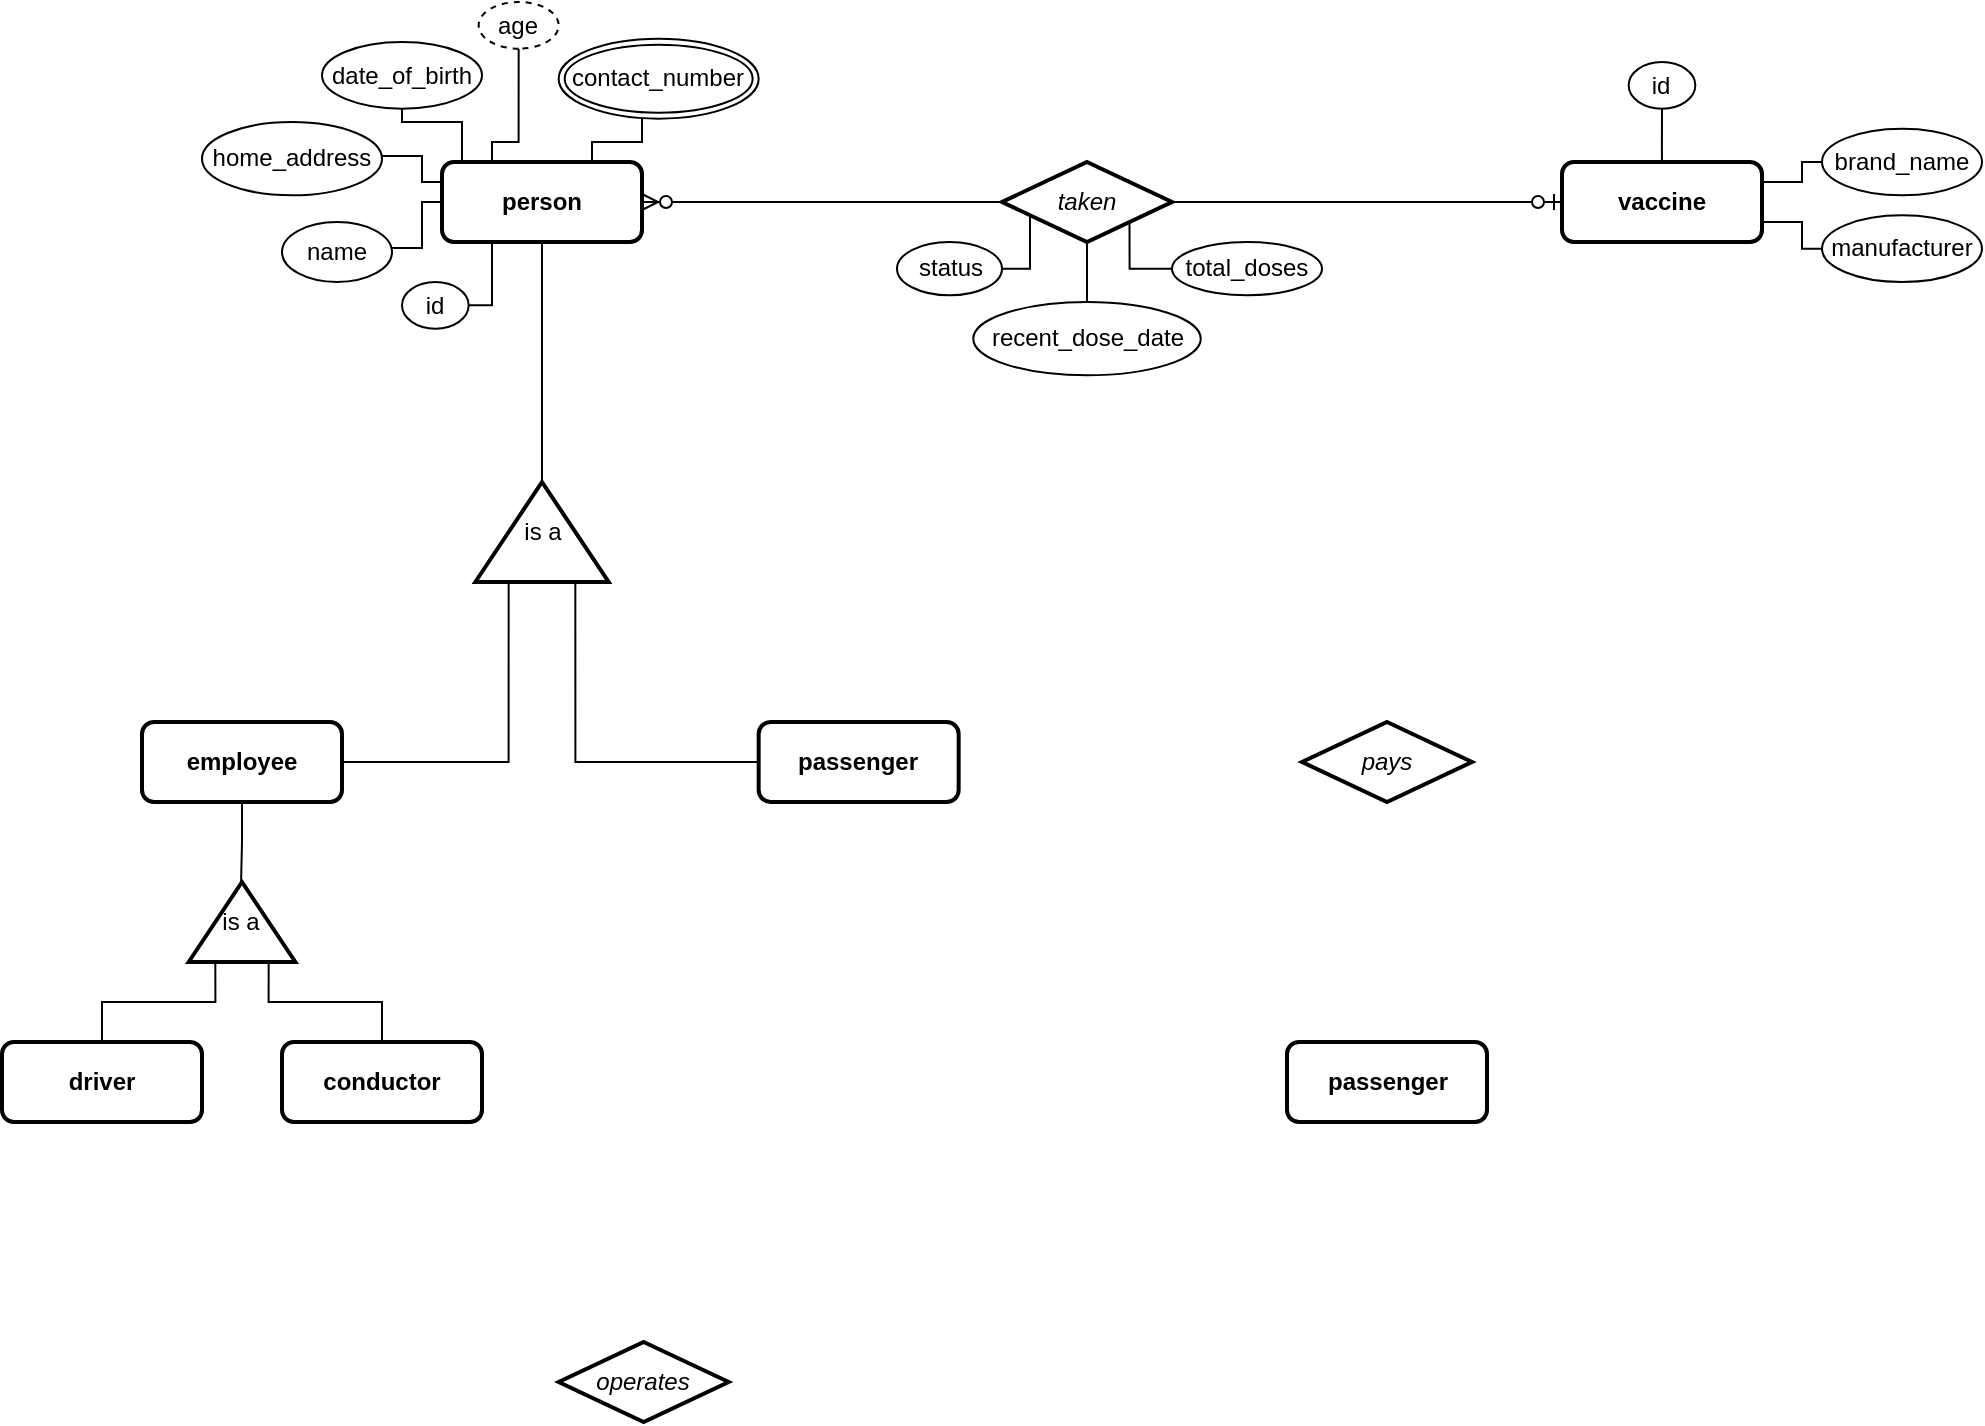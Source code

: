 <mxfile version="14.4.3" type="device"><diagram id="R2lEEEUBdFMjLlhIrx00" name="erd"><mxGraphModel dx="2270" dy="846" grid="1" gridSize="10" guides="1" tooltips="1" connect="1" arrows="1" fold="1" page="1" pageScale="1" pageWidth="850" pageHeight="1100" math="0" shadow="0" extFonts="Permanent Marker^https://fonts.googleapis.com/css?family=Permanent+Marker"><root><mxCell id="0"/><mxCell id="1" parent="0"/><mxCell id="TIxIBehnORzepX4hTxmX-44" style="edgeStyle=orthogonalEdgeStyle;rounded=0;orthogonalLoop=1;jettySize=auto;html=1;startArrow=none;startFill=0;endArrow=none;endFill=0;entryX=1;entryY=0.5;entryDx=0;entryDy=0;" edge="1" parent="1" source="TIxIBehnORzepX4hTxmX-1" target="TIxIBehnORzepX4hTxmX-43"><mxGeometry relative="1" as="geometry"><mxPoint x="170" y="520" as="targetPoint"/></mxGeometry></mxCell><mxCell id="TIxIBehnORzepX4hTxmX-1" value="&lt;b&gt;person&lt;/b&gt;" style="rounded=1;whiteSpace=wrap;html=1;strokeWidth=2;" vertex="1" parent="1"><mxGeometry x="120" y="320" width="100" height="40" as="geometry"/></mxCell><mxCell id="TIxIBehnORzepX4hTxmX-4" style="rounded=0;orthogonalLoop=1;jettySize=auto;html=1;entryX=0.25;entryY=1;entryDx=0;entryDy=0;edgeStyle=orthogonalEdgeStyle;endArrow=none;endFill=0;" edge="1" parent="1" source="TIxIBehnORzepX4hTxmX-3" target="TIxIBehnORzepX4hTxmX-1"><mxGeometry relative="1" as="geometry"><Array as="points"><mxPoint x="145" y="392"/></Array></mxGeometry></mxCell><mxCell id="TIxIBehnORzepX4hTxmX-3" value="id" style="ellipse;whiteSpace=wrap;html=1;direction=south;" vertex="1" parent="1"><mxGeometry x="100" y="380" width="33.34" height="23.33" as="geometry"/></mxCell><mxCell id="TIxIBehnORzepX4hTxmX-9" style="edgeStyle=orthogonalEdgeStyle;rounded=0;orthogonalLoop=1;jettySize=auto;html=1;entryX=0;entryY=0.5;entryDx=0;entryDy=0;endArrow=none;endFill=0;" edge="1" parent="1" source="TIxIBehnORzepX4hTxmX-5" target="TIxIBehnORzepX4hTxmX-1"><mxGeometry relative="1" as="geometry"><Array as="points"><mxPoint x="110" y="363"/><mxPoint x="110" y="340"/></Array></mxGeometry></mxCell><mxCell id="TIxIBehnORzepX4hTxmX-5" value="name" style="ellipse;whiteSpace=wrap;html=1;direction=south;" vertex="1" parent="1"><mxGeometry x="40" y="350" width="55" height="30" as="geometry"/></mxCell><mxCell id="TIxIBehnORzepX4hTxmX-10" style="edgeStyle=orthogonalEdgeStyle;rounded=0;orthogonalLoop=1;jettySize=auto;html=1;exitX=0.5;exitY=0;exitDx=0;exitDy=0;endArrow=none;endFill=0;entryX=0;entryY=0.25;entryDx=0;entryDy=0;" edge="1" parent="1" source="TIxIBehnORzepX4hTxmX-6" target="TIxIBehnORzepX4hTxmX-1"><mxGeometry relative="1" as="geometry"><mxPoint x="110" y="340" as="targetPoint"/><Array as="points"><mxPoint x="110" y="317"/><mxPoint x="110" y="330"/></Array></mxGeometry></mxCell><mxCell id="TIxIBehnORzepX4hTxmX-6" value="home_address" style="ellipse;whiteSpace=wrap;html=1;direction=south;" vertex="1" parent="1"><mxGeometry y="300" width="90" height="36.66" as="geometry"/></mxCell><mxCell id="TIxIBehnORzepX4hTxmX-12" style="edgeStyle=orthogonalEdgeStyle;rounded=0;orthogonalLoop=1;jettySize=auto;html=1;endArrow=none;endFill=0;entryX=0.25;entryY=0;entryDx=0;entryDy=0;" edge="1" parent="1" source="TIxIBehnORzepX4hTxmX-7" target="TIxIBehnORzepX4hTxmX-1"><mxGeometry relative="1" as="geometry"><mxPoint x="129" y="313" as="targetPoint"/><Array as="points"><mxPoint x="159" y="310"/><mxPoint x="145" y="310"/></Array></mxGeometry></mxCell><mxCell id="TIxIBehnORzepX4hTxmX-7" value="age" style="ellipse;whiteSpace=wrap;html=1;direction=south;dashed=1;" vertex="1" parent="1"><mxGeometry x="138.33" y="240" width="40" height="23.33" as="geometry"/></mxCell><mxCell id="TIxIBehnORzepX4hTxmX-13" style="edgeStyle=orthogonalEdgeStyle;rounded=0;orthogonalLoop=1;jettySize=auto;html=1;entryX=0.25;entryY=0;entryDx=0;entryDy=0;endArrow=none;endFill=0;" edge="1" parent="1" source="TIxIBehnORzepX4hTxmX-8" target="TIxIBehnORzepX4hTxmX-1"><mxGeometry relative="1" as="geometry"><Array as="points"><mxPoint x="100" y="300"/><mxPoint x="130" y="300"/><mxPoint x="130" y="320"/></Array></mxGeometry></mxCell><mxCell id="TIxIBehnORzepX4hTxmX-8" value="date_of_birth" style="ellipse;whiteSpace=wrap;html=1;direction=south;gradientColor=#ffffff;" vertex="1" parent="1"><mxGeometry x="60" y="260" width="80" height="33.33" as="geometry"/></mxCell><mxCell id="TIxIBehnORzepX4hTxmX-16" style="edgeStyle=orthogonalEdgeStyle;rounded=0;orthogonalLoop=1;jettySize=auto;html=1;entryX=0.75;entryY=0;entryDx=0;entryDy=0;endArrow=none;endFill=0;" edge="1" parent="1" source="TIxIBehnORzepX4hTxmX-15" target="TIxIBehnORzepX4hTxmX-1"><mxGeometry relative="1" as="geometry"><Array as="points"><mxPoint x="220" y="310"/><mxPoint x="195" y="310"/></Array></mxGeometry></mxCell><mxCell id="TIxIBehnORzepX4hTxmX-15" value="contact_number" style="ellipse;shape=doubleEllipse;margin=3;whiteSpace=wrap;html=1;align=center;strokeColor=#000000;gradientColor=#ffffff;" vertex="1" parent="1"><mxGeometry x="178.33" y="258.33" width="100" height="40" as="geometry"/></mxCell><mxCell id="TIxIBehnORzepX4hTxmX-25" style="edgeStyle=orthogonalEdgeStyle;rounded=0;orthogonalLoop=1;jettySize=auto;html=1;entryX=1;entryY=0.5;entryDx=0;entryDy=0;endArrow=ERzeroToMany;endFill=1;startArrow=none;startFill=0;" edge="1" parent="1" source="TIxIBehnORzepX4hTxmX-17" target="TIxIBehnORzepX4hTxmX-1"><mxGeometry relative="1" as="geometry"/></mxCell><mxCell id="TIxIBehnORzepX4hTxmX-26" style="edgeStyle=orthogonalEdgeStyle;rounded=0;orthogonalLoop=1;jettySize=auto;html=1;exitX=1;exitY=0.5;exitDx=0;exitDy=0;entryX=0;entryY=0.5;entryDx=0;entryDy=0;startArrow=none;startFill=0;endArrow=ERzeroToOne;endFill=1;" edge="1" parent="1" source="TIxIBehnORzepX4hTxmX-17" target="TIxIBehnORzepX4hTxmX-18"><mxGeometry relative="1" as="geometry"/></mxCell><mxCell id="TIxIBehnORzepX4hTxmX-17" value="&lt;i&gt;taken&lt;/i&gt;" style="shape=rhombus;perimeter=rhombusPerimeter;whiteSpace=wrap;html=1;align=center;strokeColor=#000000;gradientColor=#ffffff;strokeWidth=2;" vertex="1" parent="1"><mxGeometry x="400" y="320" width="85" height="40" as="geometry"/></mxCell><mxCell id="TIxIBehnORzepX4hTxmX-33" style="edgeStyle=orthogonalEdgeStyle;rounded=0;orthogonalLoop=1;jettySize=auto;html=1;startArrow=none;startFill=0;endArrow=none;endFill=0;exitX=1;exitY=0.75;exitDx=0;exitDy=0;" edge="1" parent="1" source="TIxIBehnORzepX4hTxmX-18" target="TIxIBehnORzepX4hTxmX-30"><mxGeometry relative="1" as="geometry"><mxPoint x="790" y="350" as="sourcePoint"/></mxGeometry></mxCell><mxCell id="TIxIBehnORzepX4hTxmX-18" value="&lt;b&gt;vaccine&lt;/b&gt;" style="rounded=1;whiteSpace=wrap;html=1;strokeWidth=2;" vertex="1" parent="1"><mxGeometry x="680" y="320" width="100" height="40" as="geometry"/></mxCell><mxCell id="TIxIBehnORzepX4hTxmX-20" style="edgeStyle=orthogonalEdgeStyle;rounded=0;orthogonalLoop=1;jettySize=auto;html=1;entryX=0.17;entryY=0.656;entryDx=0;entryDy=0;entryPerimeter=0;endArrow=none;endFill=0;" edge="1" parent="1" source="TIxIBehnORzepX4hTxmX-19" target="TIxIBehnORzepX4hTxmX-17"><mxGeometry relative="1" as="geometry"><Array as="points"><mxPoint x="414" y="373"/><mxPoint x="414" y="346"/></Array></mxGeometry></mxCell><mxCell id="TIxIBehnORzepX4hTxmX-19" value="status" style="ellipse;whiteSpace=wrap;html=1;direction=south;" vertex="1" parent="1"><mxGeometry x="347.5" y="360" width="52.5" height="26.66" as="geometry"/></mxCell><mxCell id="TIxIBehnORzepX4hTxmX-23" style="edgeStyle=orthogonalEdgeStyle;rounded=0;orthogonalLoop=1;jettySize=auto;html=1;endArrow=none;endFill=0;" edge="1" parent="1" source="TIxIBehnORzepX4hTxmX-21" target="TIxIBehnORzepX4hTxmX-17"><mxGeometry relative="1" as="geometry"/></mxCell><mxCell id="TIxIBehnORzepX4hTxmX-21" value="recent_dose_date" style="ellipse;whiteSpace=wrap;html=1;direction=south;" vertex="1" parent="1"><mxGeometry x="385.63" y="390" width="113.75" height="36.66" as="geometry"/></mxCell><mxCell id="TIxIBehnORzepX4hTxmX-24" style="edgeStyle=orthogonalEdgeStyle;rounded=0;orthogonalLoop=1;jettySize=auto;html=1;entryX=1;entryY=1;entryDx=0;entryDy=0;endArrow=none;endFill=0;" edge="1" parent="1" source="TIxIBehnORzepX4hTxmX-22" target="TIxIBehnORzepX4hTxmX-17"><mxGeometry relative="1" as="geometry"><Array as="points"><mxPoint x="464" y="373"/></Array></mxGeometry></mxCell><mxCell id="TIxIBehnORzepX4hTxmX-22" value="total_doses" style="ellipse;whiteSpace=wrap;html=1;direction=south;" vertex="1" parent="1"><mxGeometry x="485" y="360" width="75" height="26.66" as="geometry"/></mxCell><mxCell id="TIxIBehnORzepX4hTxmX-32" style="edgeStyle=orthogonalEdgeStyle;rounded=0;orthogonalLoop=1;jettySize=auto;html=1;entryX=0.5;entryY=0;entryDx=0;entryDy=0;startArrow=none;startFill=0;endArrow=none;endFill=0;" edge="1" parent="1" source="TIxIBehnORzepX4hTxmX-27" target="TIxIBehnORzepX4hTxmX-18"><mxGeometry relative="1" as="geometry"/></mxCell><mxCell id="TIxIBehnORzepX4hTxmX-27" value="id" style="ellipse;whiteSpace=wrap;html=1;direction=south;" vertex="1" parent="1"><mxGeometry x="713.33" y="270.0" width="33.34" height="23.33" as="geometry"/></mxCell><mxCell id="TIxIBehnORzepX4hTxmX-30" value="manufacturer" style="ellipse;whiteSpace=wrap;html=1;direction=south;gradientColor=#ffffff;" vertex="1" parent="1"><mxGeometry x="810" y="346.67" width="80" height="33.33" as="geometry"/></mxCell><mxCell id="TIxIBehnORzepX4hTxmX-34" style="edgeStyle=orthogonalEdgeStyle;rounded=0;orthogonalLoop=1;jettySize=auto;html=1;entryX=1;entryY=0.25;entryDx=0;entryDy=0;startArrow=none;startFill=0;endArrow=none;endFill=0;" edge="1" parent="1" source="TIxIBehnORzepX4hTxmX-31" target="TIxIBehnORzepX4hTxmX-18"><mxGeometry relative="1" as="geometry"><Array as="points"><mxPoint x="800" y="320"/><mxPoint x="800" y="330"/></Array></mxGeometry></mxCell><mxCell id="TIxIBehnORzepX4hTxmX-31" value="brand_name" style="ellipse;whiteSpace=wrap;html=1;direction=south;gradientColor=#ffffff;" vertex="1" parent="1"><mxGeometry x="810" y="303.33" width="80" height="33.33" as="geometry"/></mxCell><mxCell id="TIxIBehnORzepX4hTxmX-47" style="edgeStyle=orthogonalEdgeStyle;rounded=0;orthogonalLoop=1;jettySize=auto;html=1;exitX=0;exitY=0.25;exitDx=0;exitDy=0;entryX=1;entryY=0.5;entryDx=0;entryDy=0;startArrow=none;startFill=0;endArrow=none;endFill=0;" edge="1" parent="1" source="TIxIBehnORzepX4hTxmX-43" target="TIxIBehnORzepX4hTxmX-45"><mxGeometry relative="1" as="geometry"/></mxCell><mxCell id="TIxIBehnORzepX4hTxmX-48" style="edgeStyle=orthogonalEdgeStyle;rounded=0;orthogonalLoop=1;jettySize=auto;html=1;exitX=0;exitY=0.75;exitDx=0;exitDy=0;entryX=0;entryY=0.5;entryDx=0;entryDy=0;startArrow=none;startFill=0;endArrow=none;endFill=0;" edge="1" parent="1" source="TIxIBehnORzepX4hTxmX-43" target="TIxIBehnORzepX4hTxmX-46"><mxGeometry relative="1" as="geometry"/></mxCell><mxCell id="TIxIBehnORzepX4hTxmX-43" value="is a" style="triangle;whiteSpace=wrap;html=1;strokeColor=#000000;strokeWidth=2;gradientColor=#ffffff;direction=north;" vertex="1" parent="1"><mxGeometry x="136.66" y="480" width="66.67" height="50" as="geometry"/></mxCell><mxCell id="TIxIBehnORzepX4hTxmX-52" style="edgeStyle=orthogonalEdgeStyle;rounded=0;orthogonalLoop=1;jettySize=auto;html=1;entryX=0.928;entryY=0.49;entryDx=0;entryDy=0;entryPerimeter=0;startArrow=none;startFill=0;endArrow=none;endFill=0;" edge="1" parent="1" source="TIxIBehnORzepX4hTxmX-45" target="TIxIBehnORzepX4hTxmX-51"><mxGeometry relative="1" as="geometry"/></mxCell><mxCell id="TIxIBehnORzepX4hTxmX-45" value="&lt;b&gt;employee&lt;br&gt;&lt;/b&gt;" style="rounded=1;whiteSpace=wrap;html=1;strokeWidth=2;" vertex="1" parent="1"><mxGeometry x="-30" y="600" width="100" height="40" as="geometry"/></mxCell><mxCell id="TIxIBehnORzepX4hTxmX-46" value="&lt;b&gt;passenger&lt;br&gt;&lt;/b&gt;" style="rounded=1;whiteSpace=wrap;html=1;strokeWidth=2;" vertex="1" parent="1"><mxGeometry x="278.33" y="600" width="100" height="40" as="geometry"/></mxCell><mxCell id="TIxIBehnORzepX4hTxmX-55" style="edgeStyle=orthogonalEdgeStyle;rounded=0;orthogonalLoop=1;jettySize=auto;html=1;exitX=0;exitY=0.25;exitDx=0;exitDy=0;entryX=0.5;entryY=0;entryDx=0;entryDy=0;startArrow=none;startFill=0;endArrow=none;endFill=0;" edge="1" parent="1" source="TIxIBehnORzepX4hTxmX-51" target="TIxIBehnORzepX4hTxmX-53"><mxGeometry relative="1" as="geometry"/></mxCell><mxCell id="TIxIBehnORzepX4hTxmX-56" style="edgeStyle=orthogonalEdgeStyle;rounded=0;orthogonalLoop=1;jettySize=auto;html=1;exitX=0;exitY=0.75;exitDx=0;exitDy=0;entryX=0.5;entryY=0;entryDx=0;entryDy=0;startArrow=none;startFill=0;endArrow=none;endFill=0;" edge="1" parent="1" source="TIxIBehnORzepX4hTxmX-51" target="TIxIBehnORzepX4hTxmX-54"><mxGeometry relative="1" as="geometry"/></mxCell><mxCell id="TIxIBehnORzepX4hTxmX-51" value="is a" style="triangle;whiteSpace=wrap;html=1;strokeColor=#000000;strokeWidth=2;gradientColor=#ffffff;direction=north;" vertex="1" parent="1"><mxGeometry x="-6.67" y="680" width="53.34" height="40" as="geometry"/></mxCell><mxCell id="TIxIBehnORzepX4hTxmX-53" value="&lt;b&gt;driver&lt;br&gt;&lt;/b&gt;" style="rounded=1;whiteSpace=wrap;html=1;strokeWidth=2;" vertex="1" parent="1"><mxGeometry x="-100" y="760" width="100" height="40" as="geometry"/></mxCell><mxCell id="TIxIBehnORzepX4hTxmX-54" value="&lt;b&gt;conductor&lt;br&gt;&lt;/b&gt;" style="rounded=1;whiteSpace=wrap;html=1;strokeWidth=2;" vertex="1" parent="1"><mxGeometry x="40" y="760" width="100" height="40" as="geometry"/></mxCell><mxCell id="TIxIBehnORzepX4hTxmX-60" value="&lt;i&gt;operates&lt;/i&gt;" style="shape=rhombus;perimeter=rhombusPerimeter;whiteSpace=wrap;html=1;align=center;strokeColor=#000000;gradientColor=#ffffff;strokeWidth=2;" vertex="1" parent="1"><mxGeometry x="178.33" y="910" width="85" height="40" as="geometry"/></mxCell><mxCell id="TIxIBehnORzepX4hTxmX-61" value="&lt;i&gt;pays&lt;/i&gt;" style="shape=rhombus;perimeter=rhombusPerimeter;whiteSpace=wrap;html=1;align=center;strokeColor=#000000;gradientColor=#ffffff;strokeWidth=2;" vertex="1" parent="1"><mxGeometry x="550" y="600" width="85" height="40" as="geometry"/></mxCell><mxCell id="TIxIBehnORzepX4hTxmX-63" value="&lt;b&gt;passenger&lt;br&gt;&lt;/b&gt;" style="rounded=1;whiteSpace=wrap;html=1;strokeWidth=2;" vertex="1" parent="1"><mxGeometry x="542.5" y="760" width="100" height="40" as="geometry"/></mxCell></root></mxGraphModel></diagram></mxfile>